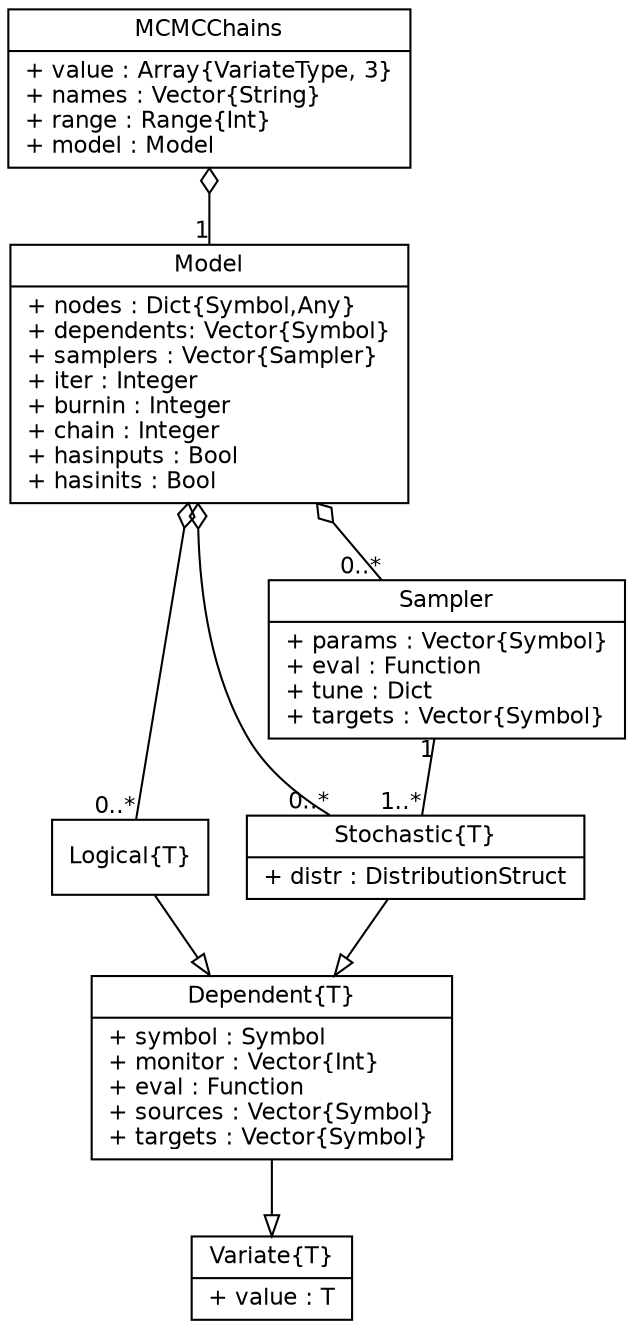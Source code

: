 graph MCMC {
	fontname = "Helvetica"
	fontsize = 11
	overlap = scalexy
	sep = "+0,26"

	node [fontname = "Helvetica", fontsize = 11, shape = record]

	edge [fontname = "Helvetica", fontsize = 11, dir = both, arrowtail = none, arrowhead = none]

	Variate [label = "{Variate\{T\}|+ value : T\l}"]

	Dependent [label = "{Dependent\{T\}|+ symbol : Symbol\l+ monitor : Vector\{Int\}\l+ eval : Function\l+ sources : Vector\{Symbol\}\l+ targets : Vector\{Symbol\}\l}"]
	
	Logical [label = "{Logical\{T\}}"]
	
	Stochastic [label = "{Stochastic\{T\}|+ distr : DistributionStruct\l}"]

	Sampler [label = "{Sampler|+ params : Vector\{Symbol\}\l+ eval : Function\l+ tune : Dict\l+ targets : Vector\{Symbol\}\l}"]
	
	Model [label = "{Model|+ nodes : Dict\{Symbol,Any\}\l+ dependents: Vector\{Symbol\}\l+ samplers : Vector\{Sampler\}\l+ iter : Integer\l+ burnin : Integer\l+ chain : Integer\l+ hasinputs : Bool\l+ hasinits : Bool\l}"]
	
	MCMCChains [label = "{MCMCChains|+ value : Array\{VariateType, 3\}\l+ names : Vector\{String\}\l+ range : Range\{Int\}\l+ model : Model\l}"]

	Dependent -- Variate[len = 0.9, arrowhead = empty]
	Logical -- Dependent[arrowhead = empty]
	Stochastic -- Dependent[arrowhead = empty]
	Sampler -- Stochastic[len = 1.2, taillabel = "1", headlabel = "1..*"]
	Model -- Sampler[arrowtail = odiamond, headlabel = "0..*"]
	Model -- Logical[arrowtail = odiamond, headlabel = "0..*"]
	Model -- Stochastic[arrowtail = odiamond, headlabel = "0..*"]
	MCMCChains -- Model[len = 1.2, arrowtail = odiamond, headlabel = "1"]

}

